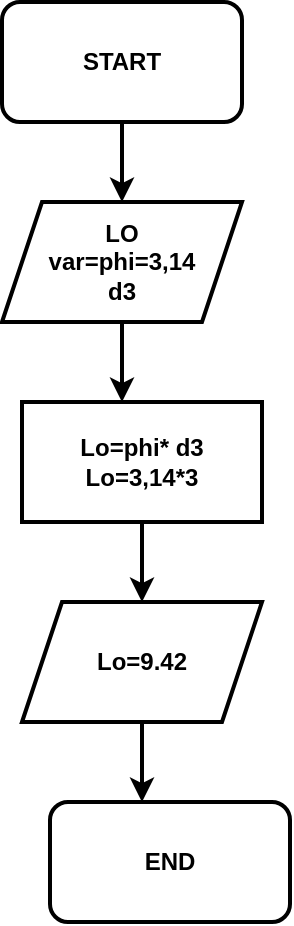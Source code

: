<mxfile version="22.0.4" type="github">
  <diagram id="C5RBs43oDa-KdzZeNtuy" name="Page-1">
    <mxGraphModel dx="880" dy="442" grid="1" gridSize="10" guides="1" tooltips="1" connect="1" arrows="1" fold="1" page="1" pageScale="1" pageWidth="827" pageHeight="1169" math="0" shadow="0">
      <root>
        <mxCell id="WIyWlLk6GJQsqaUBKTNV-0" />
        <mxCell id="WIyWlLk6GJQsqaUBKTNV-1" parent="WIyWlLk6GJQsqaUBKTNV-0" />
        <mxCell id="-XXC1b4uBJe5arWG9HM8-4" style="edgeStyle=orthogonalEdgeStyle;rounded=0;orthogonalLoop=1;jettySize=auto;html=1;exitX=0.5;exitY=1;exitDx=0;exitDy=0;fontStyle=1;strokeWidth=2;" edge="1" parent="WIyWlLk6GJQsqaUBKTNV-1" source="-XXC1b4uBJe5arWG9HM8-3">
          <mxGeometry relative="1" as="geometry">
            <mxPoint x="450" y="260" as="targetPoint" />
          </mxGeometry>
        </mxCell>
        <mxCell id="-XXC1b4uBJe5arWG9HM8-3" value="START" style="rounded=1;whiteSpace=wrap;html=1;fontStyle=1;strokeWidth=2;" vertex="1" parent="WIyWlLk6GJQsqaUBKTNV-1">
          <mxGeometry x="390" y="160" width="120" height="60" as="geometry" />
        </mxCell>
        <mxCell id="-XXC1b4uBJe5arWG9HM8-14" style="edgeStyle=orthogonalEdgeStyle;rounded=0;orthogonalLoop=1;jettySize=auto;html=1;exitX=0.5;exitY=1;exitDx=0;exitDy=0;fontStyle=1;strokeWidth=2;" edge="1" parent="WIyWlLk6GJQsqaUBKTNV-1" source="-XXC1b4uBJe5arWG9HM8-13">
          <mxGeometry relative="1" as="geometry">
            <mxPoint x="450" y="360" as="targetPoint" />
          </mxGeometry>
        </mxCell>
        <mxCell id="-XXC1b4uBJe5arWG9HM8-13" value="&lt;div&gt;LO&lt;/div&gt;&lt;div&gt;var=phi=3,14&lt;/div&gt;&lt;div&gt;d3&lt;br&gt;&lt;/div&gt;" style="shape=parallelogram;perimeter=parallelogramPerimeter;whiteSpace=wrap;html=1;fixedSize=1;fontStyle=1;strokeWidth=2;" vertex="1" parent="WIyWlLk6GJQsqaUBKTNV-1">
          <mxGeometry x="390" y="260" width="120" height="60" as="geometry" />
        </mxCell>
        <mxCell id="-XXC1b4uBJe5arWG9HM8-16" style="edgeStyle=orthogonalEdgeStyle;rounded=0;orthogonalLoop=1;jettySize=auto;html=1;exitX=0.5;exitY=1;exitDx=0;exitDy=0;fontStyle=1;strokeWidth=2;" edge="1" parent="WIyWlLk6GJQsqaUBKTNV-1" source="-XXC1b4uBJe5arWG9HM8-15">
          <mxGeometry relative="1" as="geometry">
            <mxPoint x="460" y="460" as="targetPoint" />
          </mxGeometry>
        </mxCell>
        <mxCell id="-XXC1b4uBJe5arWG9HM8-15" value="&lt;div&gt;Lo=phi* d3&lt;/div&gt;&lt;div&gt;Lo=3,14*3&lt;br&gt;&lt;/div&gt;" style="rounded=0;whiteSpace=wrap;html=1;fontStyle=1;strokeWidth=2;" vertex="1" parent="WIyWlLk6GJQsqaUBKTNV-1">
          <mxGeometry x="400" y="360" width="120" height="60" as="geometry" />
        </mxCell>
        <mxCell id="-XXC1b4uBJe5arWG9HM8-18" style="edgeStyle=orthogonalEdgeStyle;rounded=0;orthogonalLoop=1;jettySize=auto;html=1;exitX=0.5;exitY=1;exitDx=0;exitDy=0;fontStyle=1;strokeWidth=2;" edge="1" parent="WIyWlLk6GJQsqaUBKTNV-1" source="-XXC1b4uBJe5arWG9HM8-17">
          <mxGeometry relative="1" as="geometry">
            <mxPoint x="460" y="560" as="targetPoint" />
          </mxGeometry>
        </mxCell>
        <mxCell id="-XXC1b4uBJe5arWG9HM8-17" value="Lo=9.42" style="shape=parallelogram;perimeter=parallelogramPerimeter;whiteSpace=wrap;html=1;fixedSize=1;fontStyle=1;strokeWidth=2;" vertex="1" parent="WIyWlLk6GJQsqaUBKTNV-1">
          <mxGeometry x="400" y="460" width="120" height="60" as="geometry" />
        </mxCell>
        <mxCell id="-XXC1b4uBJe5arWG9HM8-19" value="END" style="rounded=1;whiteSpace=wrap;html=1;fontStyle=1;strokeWidth=2;" vertex="1" parent="WIyWlLk6GJQsqaUBKTNV-1">
          <mxGeometry x="414" y="560" width="120" height="60" as="geometry" />
        </mxCell>
      </root>
    </mxGraphModel>
  </diagram>
</mxfile>

